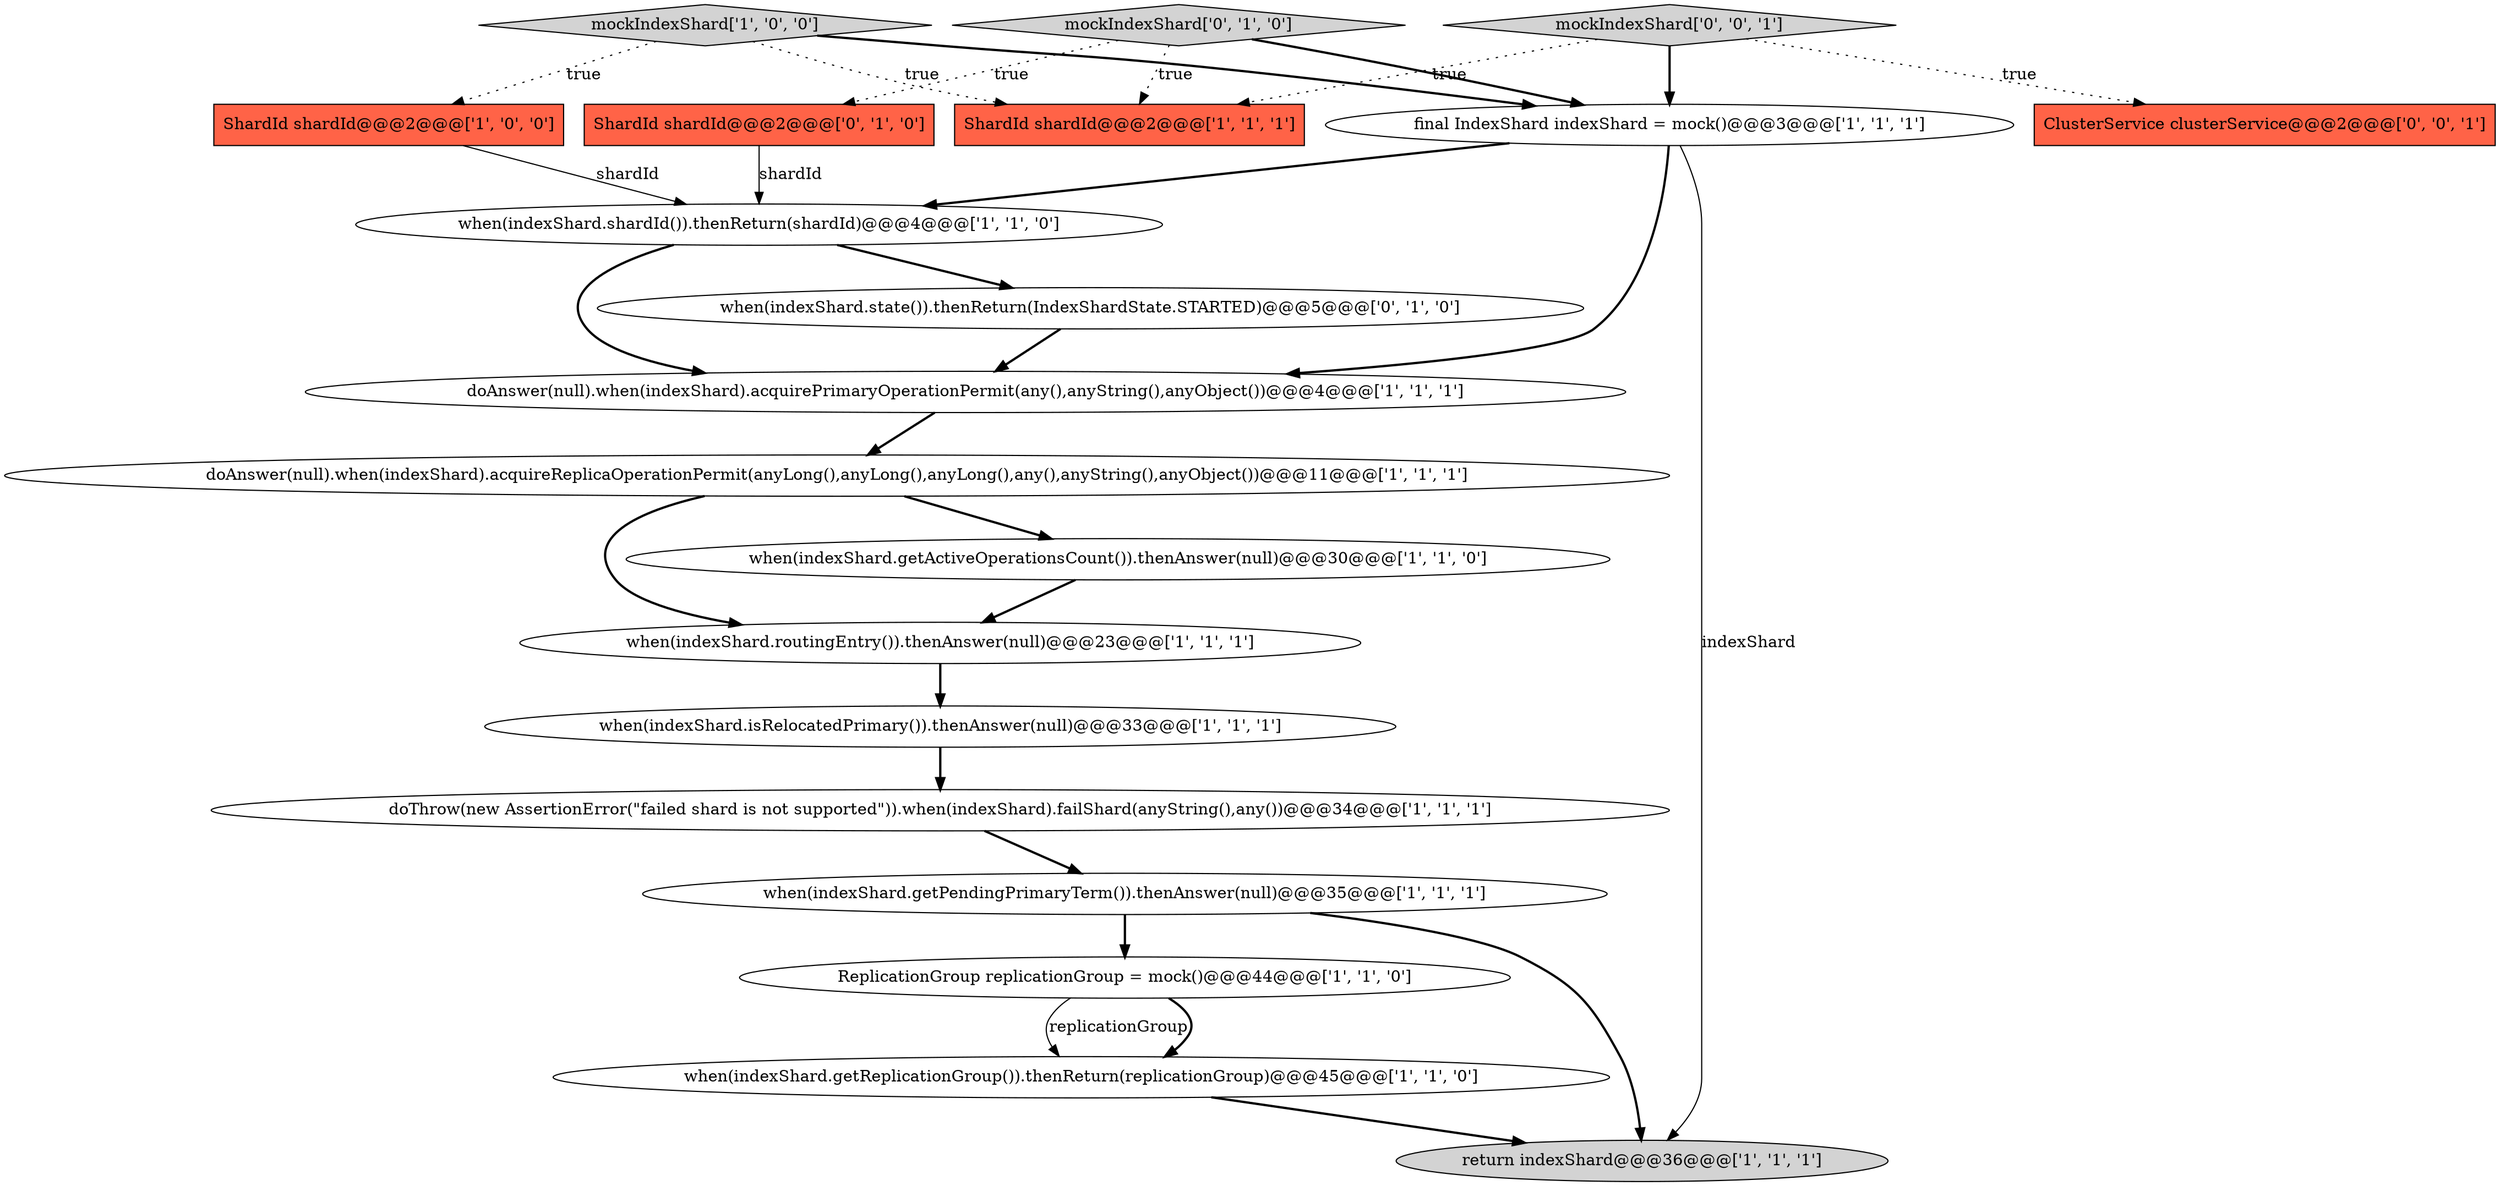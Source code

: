 digraph {
6 [style = filled, label = "return indexShard@@@36@@@['1', '1', '1']", fillcolor = lightgray, shape = ellipse image = "AAA0AAABBB1BBB"];
8 [style = filled, label = "ShardId shardId@@@2@@@['1', '0', '0']", fillcolor = tomato, shape = box image = "AAA0AAABBB1BBB"];
7 [style = filled, label = "when(indexShard.routingEntry()).thenAnswer(null)@@@23@@@['1', '1', '1']", fillcolor = white, shape = ellipse image = "AAA0AAABBB1BBB"];
13 [style = filled, label = "ReplicationGroup replicationGroup = mock()@@@44@@@['1', '1', '0']", fillcolor = white, shape = ellipse image = "AAA0AAABBB1BBB"];
15 [style = filled, label = "ShardId shardId@@@2@@@['0', '1', '0']", fillcolor = tomato, shape = box image = "AAA0AAABBB2BBB"];
4 [style = filled, label = "when(indexShard.getActiveOperationsCount()).thenAnswer(null)@@@30@@@['1', '1', '0']", fillcolor = white, shape = ellipse image = "AAA0AAABBB1BBB"];
0 [style = filled, label = "doAnswer(null).when(indexShard).acquireReplicaOperationPermit(anyLong(),anyLong(),anyLong(),any(),anyString(),anyObject())@@@11@@@['1', '1', '1']", fillcolor = white, shape = ellipse image = "AAA0AAABBB1BBB"];
3 [style = filled, label = "mockIndexShard['1', '0', '0']", fillcolor = lightgray, shape = diamond image = "AAA0AAABBB1BBB"];
16 [style = filled, label = "mockIndexShard['0', '1', '0']", fillcolor = lightgray, shape = diamond image = "AAA0AAABBB2BBB"];
18 [style = filled, label = "ClusterService clusterService@@@2@@@['0', '0', '1']", fillcolor = tomato, shape = box image = "AAA0AAABBB3BBB"];
19 [style = filled, label = "mockIndexShard['0', '0', '1']", fillcolor = lightgray, shape = diamond image = "AAA0AAABBB3BBB"];
12 [style = filled, label = "doAnswer(null).when(indexShard).acquirePrimaryOperationPermit(any(),anyString(),anyObject())@@@4@@@['1', '1', '1']", fillcolor = white, shape = ellipse image = "AAA0AAABBB1BBB"];
14 [style = filled, label = "when(indexShard.shardId()).thenReturn(shardId)@@@4@@@['1', '1', '0']", fillcolor = white, shape = ellipse image = "AAA0AAABBB1BBB"];
2 [style = filled, label = "when(indexShard.isRelocatedPrimary()).thenAnswer(null)@@@33@@@['1', '1', '1']", fillcolor = white, shape = ellipse image = "AAA0AAABBB1BBB"];
10 [style = filled, label = "when(indexShard.getPendingPrimaryTerm()).thenAnswer(null)@@@35@@@['1', '1', '1']", fillcolor = white, shape = ellipse image = "AAA0AAABBB1BBB"];
9 [style = filled, label = "final IndexShard indexShard = mock()@@@3@@@['1', '1', '1']", fillcolor = white, shape = ellipse image = "AAA0AAABBB1BBB"];
17 [style = filled, label = "when(indexShard.state()).thenReturn(IndexShardState.STARTED)@@@5@@@['0', '1', '0']", fillcolor = white, shape = ellipse image = "AAA1AAABBB2BBB"];
5 [style = filled, label = "doThrow(new AssertionError(\"failed shard is not supported\")).when(indexShard).failShard(anyString(),any())@@@34@@@['1', '1', '1']", fillcolor = white, shape = ellipse image = "AAA0AAABBB1BBB"];
1 [style = filled, label = "when(indexShard.getReplicationGroup()).thenReturn(replicationGroup)@@@45@@@['1', '1', '0']", fillcolor = white, shape = ellipse image = "AAA0AAABBB1BBB"];
11 [style = filled, label = "ShardId shardId@@@2@@@['1', '1', '1']", fillcolor = tomato, shape = box image = "AAA0AAABBB1BBB"];
12->0 [style = bold, label=""];
14->17 [style = bold, label=""];
9->6 [style = solid, label="indexShard"];
0->4 [style = bold, label=""];
4->7 [style = bold, label=""];
19->9 [style = bold, label=""];
10->6 [style = bold, label=""];
15->14 [style = solid, label="shardId"];
8->14 [style = solid, label="shardId"];
0->7 [style = bold, label=""];
2->5 [style = bold, label=""];
3->8 [style = dotted, label="true"];
14->12 [style = bold, label=""];
17->12 [style = bold, label=""];
5->10 [style = bold, label=""];
1->6 [style = bold, label=""];
16->15 [style = dotted, label="true"];
19->18 [style = dotted, label="true"];
13->1 [style = solid, label="replicationGroup"];
19->11 [style = dotted, label="true"];
10->13 [style = bold, label=""];
3->9 [style = bold, label=""];
3->11 [style = dotted, label="true"];
9->14 [style = bold, label=""];
16->11 [style = dotted, label="true"];
13->1 [style = bold, label=""];
9->12 [style = bold, label=""];
16->9 [style = bold, label=""];
7->2 [style = bold, label=""];
}
